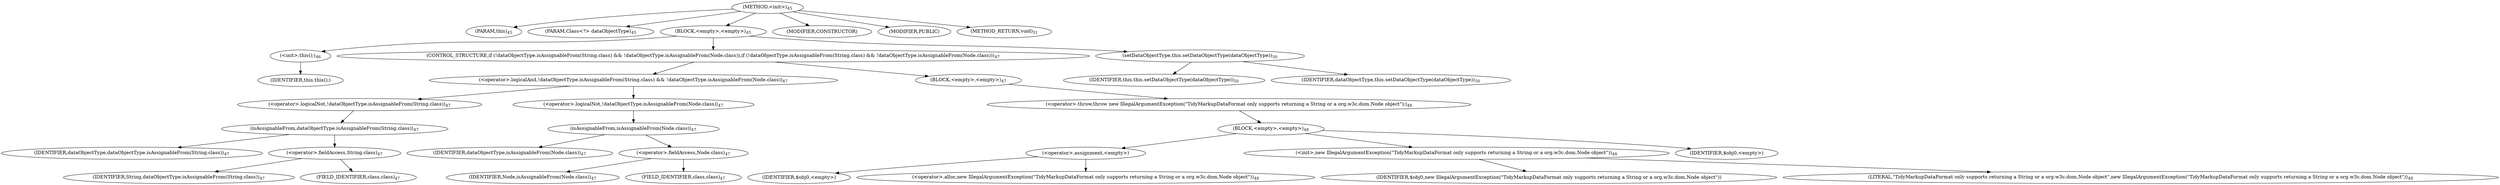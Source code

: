 digraph "&lt;init&gt;" {  
"36" [label = <(METHOD,&lt;init&gt;)<SUB>45</SUB>> ]
"7" [label = <(PARAM,this)<SUB>45</SUB>> ]
"37" [label = <(PARAM,Class&lt;?&gt; dataObjectType)<SUB>45</SUB>> ]
"38" [label = <(BLOCK,&lt;empty&gt;,&lt;empty&gt;)<SUB>45</SUB>> ]
"39" [label = <(&lt;init&gt;,this();)<SUB>46</SUB>> ]
"6" [label = <(IDENTIFIER,this,this();)> ]
"40" [label = <(CONTROL_STRUCTURE,if (!dataObjectType.isAssignableFrom(String.class) &amp;&amp; !dataObjectType.isAssignableFrom(Node.class)),if (!dataObjectType.isAssignableFrom(String.class) &amp;&amp; !dataObjectType.isAssignableFrom(Node.class)))<SUB>47</SUB>> ]
"41" [label = <(&lt;operator&gt;.logicalAnd,!dataObjectType.isAssignableFrom(String.class) &amp;&amp; !dataObjectType.isAssignableFrom(Node.class))<SUB>47</SUB>> ]
"42" [label = <(&lt;operator&gt;.logicalNot,!dataObjectType.isAssignableFrom(String.class))<SUB>47</SUB>> ]
"43" [label = <(isAssignableFrom,dataObjectType.isAssignableFrom(String.class))<SUB>47</SUB>> ]
"44" [label = <(IDENTIFIER,dataObjectType,dataObjectType.isAssignableFrom(String.class))<SUB>47</SUB>> ]
"45" [label = <(&lt;operator&gt;.fieldAccess,String.class)<SUB>47</SUB>> ]
"46" [label = <(IDENTIFIER,String,dataObjectType.isAssignableFrom(String.class))<SUB>47</SUB>> ]
"47" [label = <(FIELD_IDENTIFIER,class,class)<SUB>47</SUB>> ]
"48" [label = <(&lt;operator&gt;.logicalNot,!dataObjectType.isAssignableFrom(Node.class))<SUB>47</SUB>> ]
"49" [label = <(isAssignableFrom,isAssignableFrom(Node.class))<SUB>47</SUB>> ]
"50" [label = <(IDENTIFIER,dataObjectType,isAssignableFrom(Node.class))<SUB>47</SUB>> ]
"51" [label = <(&lt;operator&gt;.fieldAccess,Node.class)<SUB>47</SUB>> ]
"52" [label = <(IDENTIFIER,Node,isAssignableFrom(Node.class))<SUB>47</SUB>> ]
"53" [label = <(FIELD_IDENTIFIER,class,class)<SUB>47</SUB>> ]
"54" [label = <(BLOCK,&lt;empty&gt;,&lt;empty&gt;)<SUB>47</SUB>> ]
"55" [label = <(&lt;operator&gt;.throw,throw new IllegalArgumentException(&quot;TidyMarkupDataFormat only supports returning a String or a org.w3c.dom.Node object&quot;);)<SUB>48</SUB>> ]
"56" [label = <(BLOCK,&lt;empty&gt;,&lt;empty&gt;)<SUB>48</SUB>> ]
"57" [label = <(&lt;operator&gt;.assignment,&lt;empty&gt;)> ]
"58" [label = <(IDENTIFIER,$obj0,&lt;empty&gt;)> ]
"59" [label = <(&lt;operator&gt;.alloc,new IllegalArgumentException(&quot;TidyMarkupDataFormat only supports returning a String or a org.w3c.dom.Node object&quot;))<SUB>48</SUB>> ]
"60" [label = <(&lt;init&gt;,new IllegalArgumentException(&quot;TidyMarkupDataFormat only supports returning a String or a org.w3c.dom.Node object&quot;))<SUB>48</SUB>> ]
"61" [label = <(IDENTIFIER,$obj0,new IllegalArgumentException(&quot;TidyMarkupDataFormat only supports returning a String or a org.w3c.dom.Node object&quot;))> ]
"62" [label = <(LITERAL,&quot;TidyMarkupDataFormat only supports returning a String or a org.w3c.dom.Node object&quot;,new IllegalArgumentException(&quot;TidyMarkupDataFormat only supports returning a String or a org.w3c.dom.Node object&quot;))<SUB>48</SUB>> ]
"63" [label = <(IDENTIFIER,$obj0,&lt;empty&gt;)> ]
"64" [label = <(setDataObjectType,this.setDataObjectType(dataObjectType))<SUB>50</SUB>> ]
"8" [label = <(IDENTIFIER,this,this.setDataObjectType(dataObjectType))<SUB>50</SUB>> ]
"65" [label = <(IDENTIFIER,dataObjectType,this.setDataObjectType(dataObjectType))<SUB>50</SUB>> ]
"66" [label = <(MODIFIER,CONSTRUCTOR)> ]
"67" [label = <(MODIFIER,PUBLIC)> ]
"68" [label = <(METHOD_RETURN,void)<SUB>51</SUB>> ]
  "36" -> "7" 
  "36" -> "37" 
  "36" -> "38" 
  "36" -> "66" 
  "36" -> "67" 
  "36" -> "68" 
  "38" -> "39" 
  "38" -> "40" 
  "38" -> "64" 
  "39" -> "6" 
  "40" -> "41" 
  "40" -> "54" 
  "41" -> "42" 
  "41" -> "48" 
  "42" -> "43" 
  "43" -> "44" 
  "43" -> "45" 
  "45" -> "46" 
  "45" -> "47" 
  "48" -> "49" 
  "49" -> "50" 
  "49" -> "51" 
  "51" -> "52" 
  "51" -> "53" 
  "54" -> "55" 
  "55" -> "56" 
  "56" -> "57" 
  "56" -> "60" 
  "56" -> "63" 
  "57" -> "58" 
  "57" -> "59" 
  "60" -> "61" 
  "60" -> "62" 
  "64" -> "8" 
  "64" -> "65" 
}
